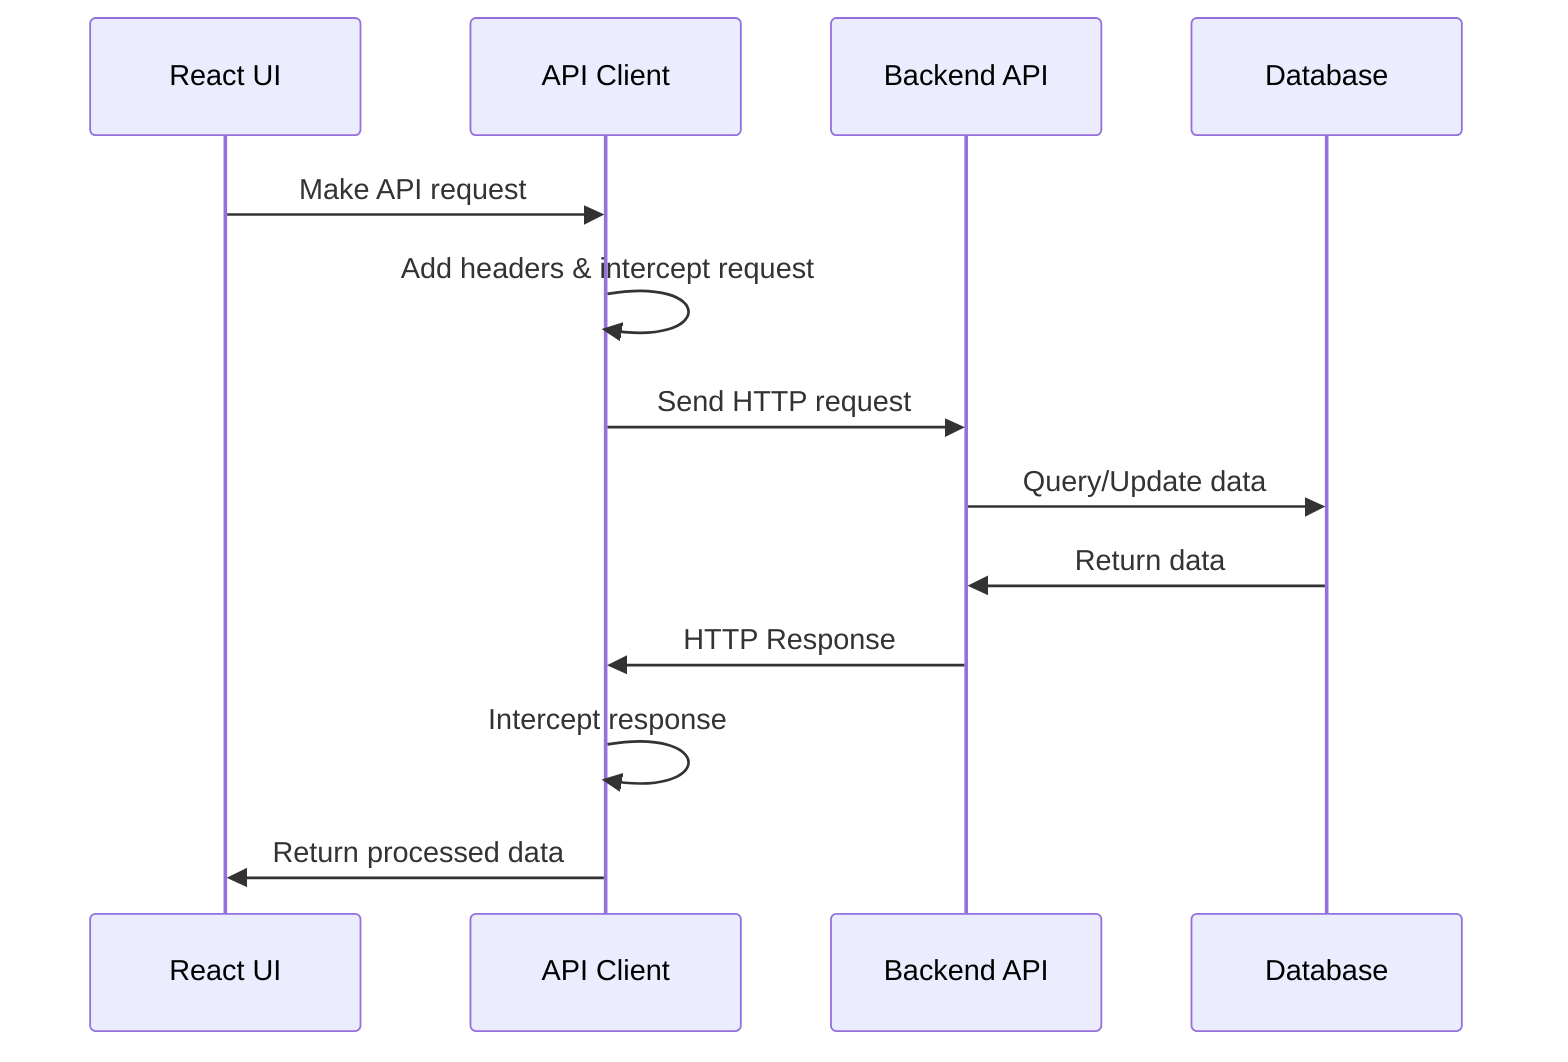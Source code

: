 sequenceDiagram
    participant UI as React UI
    participant APIClient as API Client
    participant Backend as Backend API
    participant DB as Database
    
    UI->>APIClient: Make API request
    APIClient->>APIClient: Add headers & intercept request
    APIClient->>Backend: Send HTTP request
    Backend->>DB: Query/Update data
    DB->>Backend: Return data
    Backend->>APIClient: HTTP Response
    APIClient->>APIClient: Intercept response
    APIClient->>UI: Return processed data